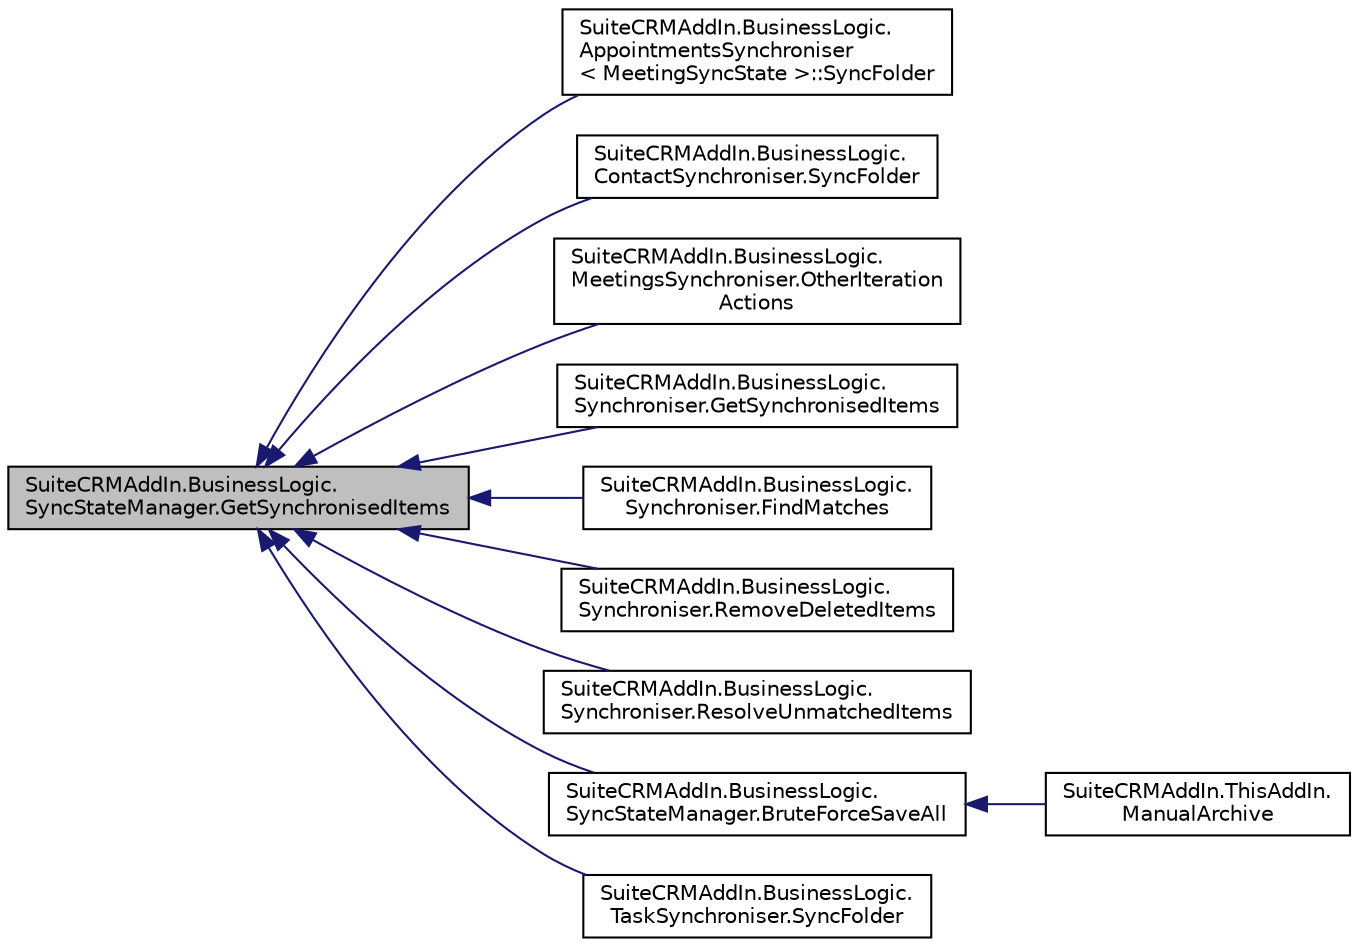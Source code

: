 digraph "SuiteCRMAddIn.BusinessLogic.SyncStateManager.GetSynchronisedItems"
{
  edge [fontname="Helvetica",fontsize="10",labelfontname="Helvetica",labelfontsize="10"];
  node [fontname="Helvetica",fontsize="10",shape=record];
  rankdir="LR";
  Node49 [label="SuiteCRMAddIn.BusinessLogic.\lSyncStateManager.GetSynchronisedItems",height=0.2,width=0.4,color="black", fillcolor="grey75", style="filled", fontcolor="black"];
  Node49 -> Node50 [dir="back",color="midnightblue",fontsize="10",style="solid",fontname="Helvetica"];
  Node50 [label="SuiteCRMAddIn.BusinessLogic.\lAppointmentsSynchroniser\l\< MeetingSyncState \>::SyncFolder",height=0.2,width=0.4,color="black", fillcolor="white", style="filled",URL="$class_suite_c_r_m_add_in_1_1_business_logic_1_1_appointments_synchroniser.html#af2a70be2510b7075ead376292e280649",tooltip="Synchronise items in the specified folder with the specified SuiteCRM module. "];
  Node49 -> Node51 [dir="back",color="midnightblue",fontsize="10",style="solid",fontname="Helvetica"];
  Node51 [label="SuiteCRMAddIn.BusinessLogic.\lContactSynchroniser.SyncFolder",height=0.2,width=0.4,color="black", fillcolor="white", style="filled",URL="$class_suite_c_r_m_add_in_1_1_business_logic_1_1_contact_synchroniser.html#a54c91cd5a2923d068fb9d6e39393aa2d",tooltip="Synchronise items in the specified folder with the specified SuiteCRM module. "];
  Node49 -> Node52 [dir="back",color="midnightblue",fontsize="10",style="solid",fontname="Helvetica"];
  Node52 [label="SuiteCRMAddIn.BusinessLogic.\lMeetingsSynchroniser.OtherIteration\lActions",height=0.2,width=0.4,color="black", fillcolor="white", style="filled",URL="$class_suite_c_r_m_add_in_1_1_business_logic_1_1_meetings_synchroniser.html#a611349821f6a273683d93c8c0c41bf61"];
  Node49 -> Node53 [dir="back",color="midnightblue",fontsize="10",style="solid",fontname="Helvetica"];
  Node53 [label="SuiteCRMAddIn.BusinessLogic.\lSynchroniser.GetSynchronisedItems",height=0.2,width=0.4,color="black", fillcolor="white", style="filled",URL="$class_suite_c_r_m_add_in_1_1_business_logic_1_1_synchroniser.html#a144c42ce6181fbb0cdfb85dd84c4c08b"];
  Node49 -> Node54 [dir="back",color="midnightblue",fontsize="10",style="solid",fontname="Helvetica"];
  Node54 [label="SuiteCRMAddIn.BusinessLogic.\lSynchroniser.FindMatches",height=0.2,width=0.4,color="black", fillcolor="white", style="filled",URL="$class_suite_c_r_m_add_in_1_1_business_logic_1_1_synchroniser.html#a1cc49b75450a21630b653286b3743514",tooltip="Find any existing Outlook items which appear to be identical to this CRM item. "];
  Node49 -> Node55 [dir="back",color="midnightblue",fontsize="10",style="solid",fontname="Helvetica"];
  Node55 [label="SuiteCRMAddIn.BusinessLogic.\lSynchroniser.RemoveDeletedItems",height=0.2,width=0.4,color="black", fillcolor="white", style="filled",URL="$class_suite_c_r_m_add_in_1_1_business_logic_1_1_synchroniser.html#a57e4fb41a00d48f5ef683b694763473b",tooltip="Deal, in CRM, with items deleted in Outlook. "];
  Node49 -> Node56 [dir="back",color="midnightblue",fontsize="10",style="solid",fontname="Helvetica"];
  Node56 [label="SuiteCRMAddIn.BusinessLogic.\lSynchroniser.ResolveUnmatchedItems",height=0.2,width=0.4,color="black", fillcolor="white", style="filled",URL="$class_suite_c_r_m_add_in_1_1_business_logic_1_1_synchroniser.html#a2770863b6c4065b62d5fb72abd0927d3",tooltip="Given a list of items which exist in Outlook but are missing from CRM, resolve how to handle them..."];
  Node49 -> Node57 [dir="back",color="midnightblue",fontsize="10",style="solid",fontname="Helvetica"];
  Node57 [label="SuiteCRMAddIn.BusinessLogic.\lSyncStateManager.BruteForceSaveAll",height=0.2,width=0.4,color="black", fillcolor="white", style="filled",URL="$class_suite_c_r_m_add_in_1_1_business_logic_1_1_sync_state_manager.html#a6e1782c610f0a61313e42209214e2129",tooltip="This is part of an attempt to stop the &#39;do you want to save&#39; popups; save everything we&#39;ve touched..."];
  Node57 -> Node58 [dir="back",color="midnightblue",fontsize="10",style="solid",fontname="Helvetica"];
  Node58 [label="SuiteCRMAddIn.ThisAddIn.\lManualArchive",height=0.2,width=0.4,color="black", fillcolor="white", style="filled",URL="$class_suite_c_r_m_add_in_1_1_this_add_in.html#a3d3136423943e3e4f71d3ea2b1062147"];
  Node49 -> Node59 [dir="back",color="midnightblue",fontsize="10",style="solid",fontname="Helvetica"];
  Node59 [label="SuiteCRMAddIn.BusinessLogic.\lTaskSynchroniser.SyncFolder",height=0.2,width=0.4,color="black", fillcolor="white", style="filled",URL="$class_suite_c_r_m_add_in_1_1_business_logic_1_1_task_synchroniser.html#ae48c8a0a710dad553c6b635279a55adb",tooltip="Synchronise items in the specified folder with the specified SuiteCRM module. "];
}
